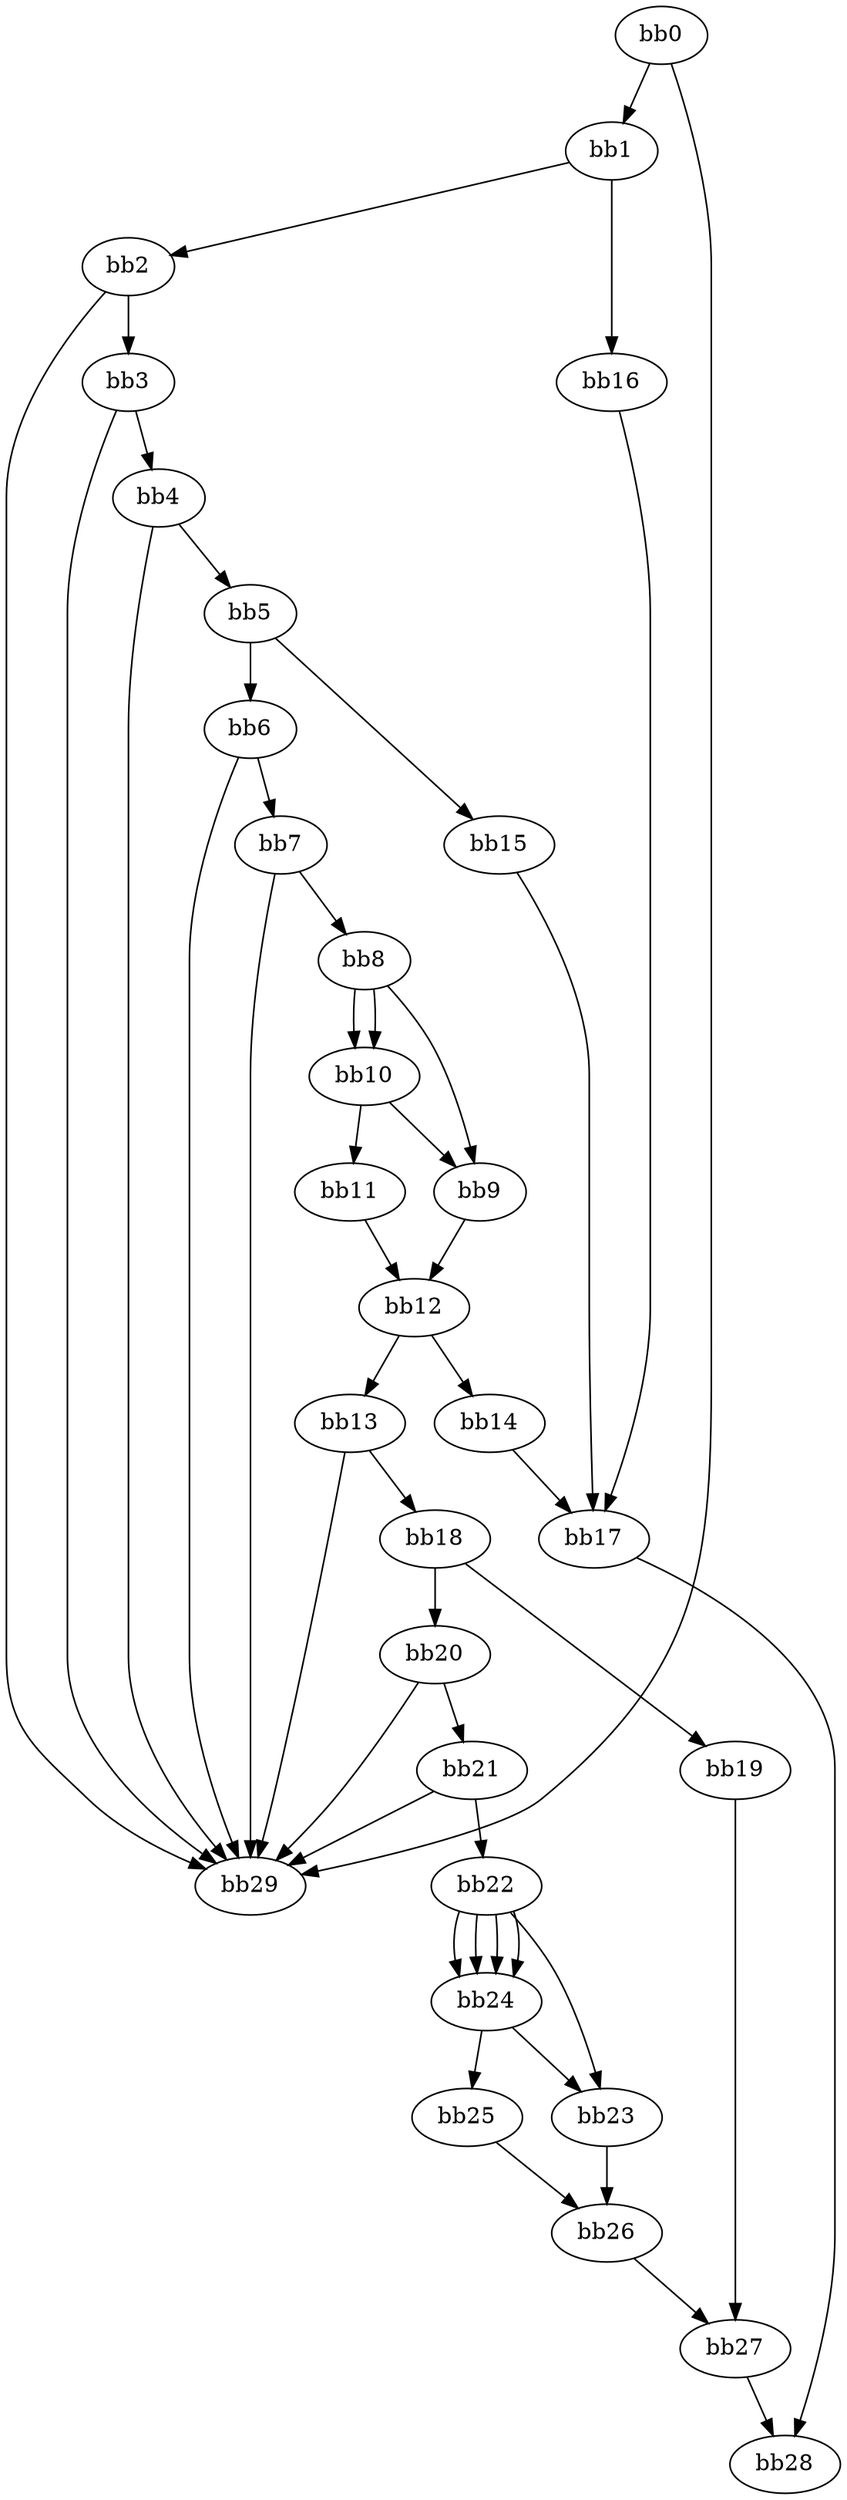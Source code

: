digraph {
    0 [ label = "bb0\l" ]
    1 [ label = "bb1\l" ]
    2 [ label = "bb2\l" ]
    3 [ label = "bb3\l" ]
    4 [ label = "bb4\l" ]
    5 [ label = "bb5\l" ]
    6 [ label = "bb6\l" ]
    7 [ label = "bb7\l" ]
    8 [ label = "bb8\l" ]
    9 [ label = "bb9\l" ]
    10 [ label = "bb10\l" ]
    11 [ label = "bb11\l" ]
    12 [ label = "bb12\l" ]
    13 [ label = "bb13\l" ]
    14 [ label = "bb14\l" ]
    15 [ label = "bb15\l" ]
    16 [ label = "bb16\l" ]
    17 [ label = "bb17\l" ]
    18 [ label = "bb18\l" ]
    19 [ label = "bb19\l" ]
    20 [ label = "bb20\l" ]
    21 [ label = "bb21\l" ]
    22 [ label = "bb22\l" ]
    23 [ label = "bb23\l" ]
    24 [ label = "bb24\l" ]
    25 [ label = "bb25\l" ]
    26 [ label = "bb26\l" ]
    27 [ label = "bb27\l" ]
    28 [ label = "bb28\l" ]
    29 [ label = "bb29\l" ]
    0 -> 1 [ ]
    0 -> 29 [ ]
    1 -> 2 [ ]
    1 -> 16 [ ]
    2 -> 3 [ ]
    2 -> 29 [ ]
    3 -> 4 [ ]
    3 -> 29 [ ]
    4 -> 5 [ ]
    4 -> 29 [ ]
    5 -> 6 [ ]
    5 -> 15 [ ]
    6 -> 7 [ ]
    6 -> 29 [ ]
    7 -> 8 [ ]
    7 -> 29 [ ]
    8 -> 9 [ ]
    8 -> 10 [ ]
    8 -> 10 [ ]
    9 -> 12 [ ]
    10 -> 9 [ ]
    10 -> 11 [ ]
    11 -> 12 [ ]
    12 -> 13 [ ]
    12 -> 14 [ ]
    13 -> 18 [ ]
    13 -> 29 [ ]
    14 -> 17 [ ]
    15 -> 17 [ ]
    16 -> 17 [ ]
    17 -> 28 [ ]
    18 -> 19 [ ]
    18 -> 20 [ ]
    19 -> 27 [ ]
    20 -> 21 [ ]
    20 -> 29 [ ]
    21 -> 22 [ ]
    21 -> 29 [ ]
    22 -> 23 [ ]
    22 -> 24 [ ]
    22 -> 24 [ ]
    22 -> 24 [ ]
    22 -> 24 [ ]
    23 -> 26 [ ]
    24 -> 23 [ ]
    24 -> 25 [ ]
    25 -> 26 [ ]
    26 -> 27 [ ]
    27 -> 28 [ ]
}

